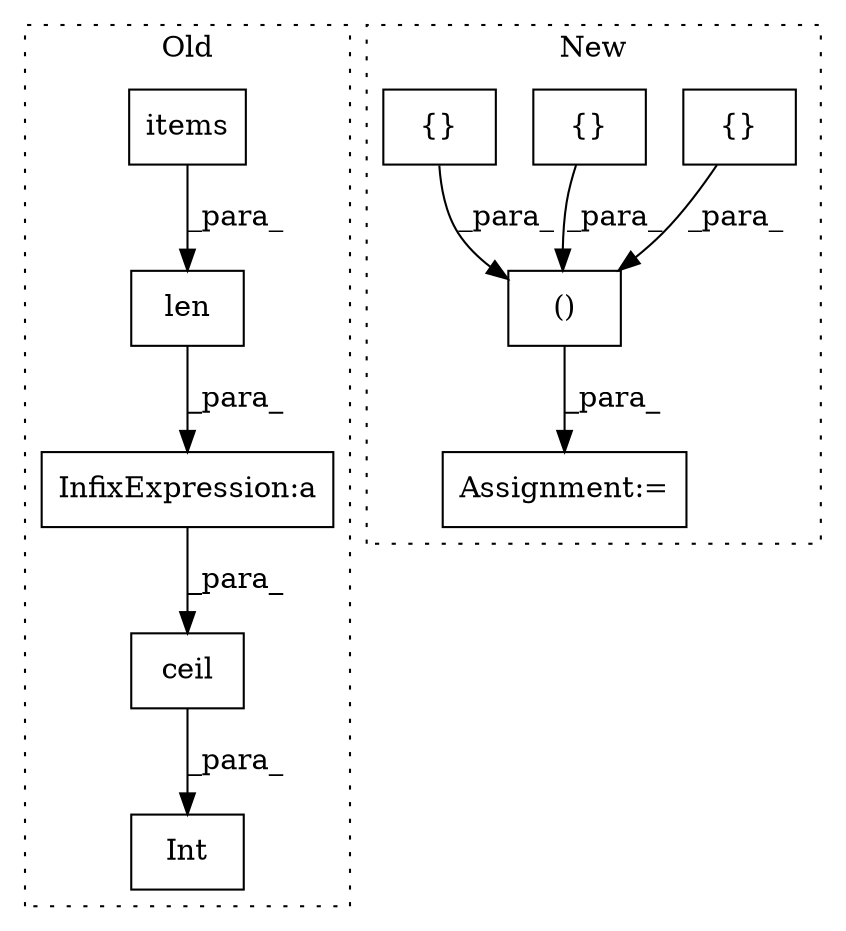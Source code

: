 digraph G {
subgraph cluster0 {
1 [label="ceil" a="32" s="2258,2291" l="5,1" shape="box"];
3 [label="InfixExpression:a" a="27" s="2283" l="3" shape="box"];
4 [label="len" a="32" s="2263,2282" l="4,1" shape="box"];
9 [label="items" a="32" s="2275" l="7" shape="box"];
10 [label="Int" a="32" s="2248,2292" l="4,1" shape="box"];
label = "Old";
style="dotted";
}
subgraph cluster1 {
2 [label="{}" a="4" s="4402" l="2" shape="box"];
5 [label="()" a="106" s="4345" l="59" shape="box"];
6 [label="{}" a="4" s="4378" l="2" shape="box"];
7 [label="Assignment:=" a="7" s="4334" l="11" shape="box"];
8 [label="{}" a="4" s="4354" l="2" shape="box"];
label = "New";
style="dotted";
}
1 -> 10 [label="_para_"];
2 -> 5 [label="_para_"];
3 -> 1 [label="_para_"];
4 -> 3 [label="_para_"];
5 -> 7 [label="_para_"];
6 -> 5 [label="_para_"];
8 -> 5 [label="_para_"];
9 -> 4 [label="_para_"];
}